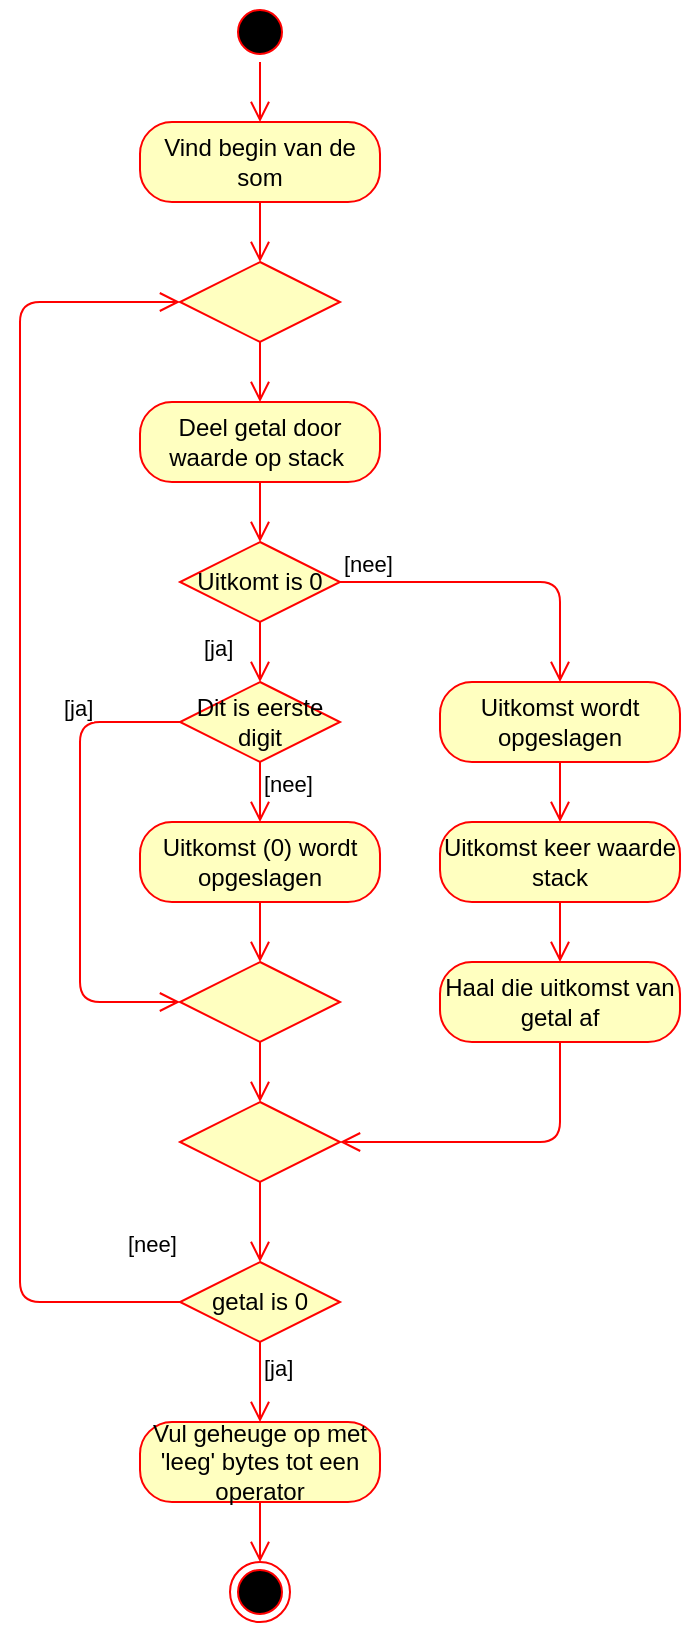<mxfile version="13.1.14" type="device"><diagram id="CTpewuYpt0Rlhsbr5MFp" name="Page-1"><mxGraphModel dx="1826" dy="726" grid="1" gridSize="10" guides="1" tooltips="1" connect="1" arrows="1" fold="1" page="1" pageScale="1" pageWidth="827" pageHeight="1169" math="0" shadow="0"><root><mxCell id="0"/><mxCell id="1" parent="0"/><mxCell id="YrQd1uWyYP43kUvffe1z-1" value="" style="ellipse;html=1;shape=startState;fillColor=#000000;strokeColor=#ff0000;" vertex="1" parent="1"><mxGeometry x="315" y="60" width="30" height="30" as="geometry"/></mxCell><mxCell id="YrQd1uWyYP43kUvffe1z-2" value="" style="edgeStyle=orthogonalEdgeStyle;html=1;verticalAlign=bottom;endArrow=open;endSize=8;strokeColor=#ff0000;" edge="1" source="YrQd1uWyYP43kUvffe1z-1" parent="1"><mxGeometry relative="1" as="geometry"><mxPoint x="330" y="120" as="targetPoint"/></mxGeometry></mxCell><mxCell id="YrQd1uWyYP43kUvffe1z-3" value="Vind begin van de som" style="rounded=1;whiteSpace=wrap;html=1;arcSize=40;fontColor=#000000;fillColor=#ffffc0;strokeColor=#ff0000;" vertex="1" parent="1"><mxGeometry x="270" y="120" width="120" height="40" as="geometry"/></mxCell><mxCell id="YrQd1uWyYP43kUvffe1z-4" value="" style="edgeStyle=orthogonalEdgeStyle;html=1;verticalAlign=bottom;endArrow=open;endSize=8;strokeColor=#ff0000;" edge="1" source="YrQd1uWyYP43kUvffe1z-3" parent="1"><mxGeometry relative="1" as="geometry"><mxPoint x="330" y="190" as="targetPoint"/></mxGeometry></mxCell><mxCell id="YrQd1uWyYP43kUvffe1z-5" value="Deel getal door waarde op stack&amp;nbsp;" style="rounded=1;whiteSpace=wrap;html=1;arcSize=40;fontColor=#000000;fillColor=#ffffc0;strokeColor=#ff0000;" vertex="1" parent="1"><mxGeometry x="270" y="260" width="120" height="40" as="geometry"/></mxCell><mxCell id="YrQd1uWyYP43kUvffe1z-6" value="" style="edgeStyle=orthogonalEdgeStyle;html=1;verticalAlign=bottom;endArrow=open;endSize=8;strokeColor=#ff0000;entryX=0.5;entryY=0;entryDx=0;entryDy=0;" edge="1" source="YrQd1uWyYP43kUvffe1z-5" parent="1" target="YrQd1uWyYP43kUvffe1z-9"><mxGeometry relative="1" as="geometry"><mxPoint x="325" y="330" as="targetPoint"/></mxGeometry></mxCell><mxCell id="YrQd1uWyYP43kUvffe1z-9" value="Uitkomt is 0" style="rhombus;whiteSpace=wrap;html=1;fillColor=#ffffc0;strokeColor=#ff0000;" vertex="1" parent="1"><mxGeometry x="290" y="330" width="80" height="40" as="geometry"/></mxCell><mxCell id="YrQd1uWyYP43kUvffe1z-10" value="[nee]" style="edgeStyle=orthogonalEdgeStyle;html=1;align=left;verticalAlign=bottom;endArrow=open;endSize=8;strokeColor=#ff0000;entryX=0.5;entryY=0;entryDx=0;entryDy=0;" edge="1" source="YrQd1uWyYP43kUvffe1z-9" parent="1" target="YrQd1uWyYP43kUvffe1z-15"><mxGeometry x="-1" relative="1" as="geometry"><mxPoint x="440" y="380" as="targetPoint"/></mxGeometry></mxCell><mxCell id="YrQd1uWyYP43kUvffe1z-11" value="[ja]" style="edgeStyle=orthogonalEdgeStyle;html=1;align=left;verticalAlign=top;endArrow=open;endSize=8;strokeColor=#ff0000;" edge="1" source="YrQd1uWyYP43kUvffe1z-9" parent="1"><mxGeometry x="-1" y="-30" relative="1" as="geometry"><mxPoint x="330" y="400" as="targetPoint"/><mxPoint as="offset"/></mxGeometry></mxCell><mxCell id="YrQd1uWyYP43kUvffe1z-12" value="Dit is eerste digit" style="rhombus;whiteSpace=wrap;html=1;fillColor=#ffffc0;strokeColor=#ff0000;" vertex="1" parent="1"><mxGeometry x="290" y="400" width="80" height="40" as="geometry"/></mxCell><mxCell id="YrQd1uWyYP43kUvffe1z-13" value="[nee]" style="edgeStyle=orthogonalEdgeStyle;html=1;align=left;verticalAlign=bottom;endArrow=open;endSize=8;strokeColor=#ff0000;" edge="1" source="YrQd1uWyYP43kUvffe1z-12" parent="1"><mxGeometry x="0.333" relative="1" as="geometry"><mxPoint x="330" y="470" as="targetPoint"/><mxPoint as="offset"/></mxGeometry></mxCell><mxCell id="YrQd1uWyYP43kUvffe1z-14" value="[ja]" style="edgeStyle=orthogonalEdgeStyle;html=1;align=left;verticalAlign=top;endArrow=open;endSize=8;strokeColor=#ff0000;entryX=0;entryY=0.5;entryDx=0;entryDy=0;" edge="1" source="YrQd1uWyYP43kUvffe1z-12" parent="1" target="YrQd1uWyYP43kUvffe1z-31"><mxGeometry x="-0.583" y="-22" relative="1" as="geometry"><mxPoint x="180" y="400" as="targetPoint"/><Array as="points"><mxPoint x="240" y="420"/><mxPoint x="240" y="560"/></Array><mxPoint x="12" y="-20" as="offset"/></mxGeometry></mxCell><mxCell id="YrQd1uWyYP43kUvffe1z-15" value="Uitkomst wordt opgeslagen" style="rounded=1;whiteSpace=wrap;html=1;arcSize=40;fontColor=#000000;fillColor=#ffffc0;strokeColor=#ff0000;" vertex="1" parent="1"><mxGeometry x="420" y="400" width="120" height="40" as="geometry"/></mxCell><mxCell id="YrQd1uWyYP43kUvffe1z-16" value="" style="edgeStyle=orthogonalEdgeStyle;html=1;verticalAlign=bottom;endArrow=open;endSize=8;strokeColor=#ff0000;" edge="1" source="YrQd1uWyYP43kUvffe1z-15" parent="1"><mxGeometry relative="1" as="geometry"><mxPoint x="480" y="470" as="targetPoint"/></mxGeometry></mxCell><mxCell id="YrQd1uWyYP43kUvffe1z-17" value="Uitkomst keer waarde stack" style="rounded=1;whiteSpace=wrap;html=1;arcSize=40;fontColor=#000000;fillColor=#ffffc0;strokeColor=#ff0000;" vertex="1" parent="1"><mxGeometry x="420" y="470" width="120" height="40" as="geometry"/></mxCell><mxCell id="YrQd1uWyYP43kUvffe1z-18" value="" style="edgeStyle=orthogonalEdgeStyle;html=1;verticalAlign=bottom;endArrow=open;endSize=8;strokeColor=#ff0000;" edge="1" source="YrQd1uWyYP43kUvffe1z-17" parent="1"><mxGeometry relative="1" as="geometry"><mxPoint x="480" y="540" as="targetPoint"/><Array as="points"><mxPoint x="480" y="540"/><mxPoint x="480" y="540"/></Array></mxGeometry></mxCell><mxCell id="YrQd1uWyYP43kUvffe1z-19" value="Uitkomst (0) wordt opgeslagen" style="rounded=1;whiteSpace=wrap;html=1;arcSize=40;fontColor=#000000;fillColor=#ffffc0;strokeColor=#ff0000;" vertex="1" parent="1"><mxGeometry x="270" y="470" width="120" height="40" as="geometry"/></mxCell><mxCell id="YrQd1uWyYP43kUvffe1z-20" value="" style="edgeStyle=orthogonalEdgeStyle;html=1;verticalAlign=bottom;endArrow=open;endSize=8;strokeColor=#ff0000;" edge="1" source="YrQd1uWyYP43kUvffe1z-19" parent="1"><mxGeometry relative="1" as="geometry"><mxPoint x="330" y="540" as="targetPoint"/></mxGeometry></mxCell><mxCell id="YrQd1uWyYP43kUvffe1z-26" value="" style="rhombus;whiteSpace=wrap;html=1;fillColor=#ffffc0;strokeColor=#ff0000;" vertex="1" parent="1"><mxGeometry x="290" y="190" width="80" height="40" as="geometry"/></mxCell><mxCell id="YrQd1uWyYP43kUvffe1z-28" value="" style="edgeStyle=orthogonalEdgeStyle;html=1;align=left;verticalAlign=top;endArrow=open;endSize=8;strokeColor=#ff0000;" edge="1" source="YrQd1uWyYP43kUvffe1z-26" parent="1"><mxGeometry x="-1" relative="1" as="geometry"><mxPoint x="330" y="260" as="targetPoint"/></mxGeometry></mxCell><mxCell id="YrQd1uWyYP43kUvffe1z-31" value="" style="rhombus;whiteSpace=wrap;html=1;fillColor=#ffffc0;strokeColor=#ff0000;" vertex="1" parent="1"><mxGeometry x="290" y="540" width="80" height="40" as="geometry"/></mxCell><mxCell id="YrQd1uWyYP43kUvffe1z-33" value="" style="edgeStyle=orthogonalEdgeStyle;html=1;align=left;verticalAlign=top;endArrow=open;endSize=8;strokeColor=#ff0000;" edge="1" source="YrQd1uWyYP43kUvffe1z-31" parent="1"><mxGeometry x="-1" relative="1" as="geometry"><mxPoint x="330" y="610" as="targetPoint"/></mxGeometry></mxCell><mxCell id="YrQd1uWyYP43kUvffe1z-34" value="" style="rhombus;whiteSpace=wrap;html=1;fillColor=#ffffc0;strokeColor=#ff0000;" vertex="1" parent="1"><mxGeometry x="290" y="610" width="80" height="40" as="geometry"/></mxCell><mxCell id="YrQd1uWyYP43kUvffe1z-37" value="getal is 0" style="rhombus;whiteSpace=wrap;html=1;fillColor=#ffffc0;strokeColor=#ff0000;" vertex="1" parent="1"><mxGeometry x="290" y="690" width="80" height="40" as="geometry"/></mxCell><mxCell id="YrQd1uWyYP43kUvffe1z-38" value="[nee]" style="edgeStyle=orthogonalEdgeStyle;html=1;align=left;verticalAlign=bottom;endArrow=open;endSize=8;strokeColor=#ff0000;entryX=0;entryY=0.5;entryDx=0;entryDy=0;exitX=0;exitY=0.5;exitDx=0;exitDy=0;" edge="1" source="YrQd1uWyYP43kUvffe1z-37" parent="1" target="YrQd1uWyYP43kUvffe1z-26"><mxGeometry x="-0.917" y="-20" relative="1" as="geometry"><mxPoint x="420" y="860" as="targetPoint"/><mxPoint x="260" y="730" as="sourcePoint"/><Array as="points"><mxPoint x="210" y="710"/><mxPoint x="210" y="210"/></Array><mxPoint x="-1" as="offset"/></mxGeometry></mxCell><mxCell id="YrQd1uWyYP43kUvffe1z-39" value="[ja]" style="edgeStyle=orthogonalEdgeStyle;html=1;align=left;verticalAlign=top;endArrow=open;endSize=8;strokeColor=#ff0000;" edge="1" source="YrQd1uWyYP43kUvffe1z-37" parent="1"><mxGeometry x="-1" relative="1" as="geometry"><mxPoint x="330" y="770" as="targetPoint"/></mxGeometry></mxCell><mxCell id="YrQd1uWyYP43kUvffe1z-41" value="Vul geheuge op met 'leeg' bytes tot een operator" style="rounded=1;whiteSpace=wrap;html=1;arcSize=40;fontColor=#000000;fillColor=#ffffc0;strokeColor=#ff0000;" vertex="1" parent="1"><mxGeometry x="270" y="770" width="120" height="40" as="geometry"/></mxCell><mxCell id="YrQd1uWyYP43kUvffe1z-42" value="" style="edgeStyle=orthogonalEdgeStyle;html=1;verticalAlign=bottom;endArrow=open;endSize=8;strokeColor=#ff0000;" edge="1" source="YrQd1uWyYP43kUvffe1z-41" parent="1"><mxGeometry relative="1" as="geometry"><mxPoint x="330" y="840" as="targetPoint"/></mxGeometry></mxCell><mxCell id="YrQd1uWyYP43kUvffe1z-43" value="" style="ellipse;html=1;shape=endState;fillColor=#000000;strokeColor=#ff0000;" vertex="1" parent="1"><mxGeometry x="315" y="840" width="30" height="30" as="geometry"/></mxCell><mxCell id="YrQd1uWyYP43kUvffe1z-44" value="Haal die uitkomst van getal af" style="rounded=1;whiteSpace=wrap;html=1;arcSize=40;fontColor=#000000;fillColor=#ffffc0;strokeColor=#ff0000;" vertex="1" parent="1"><mxGeometry x="420" y="540" width="120" height="40" as="geometry"/></mxCell><mxCell id="YrQd1uWyYP43kUvffe1z-45" value="" style="edgeStyle=orthogonalEdgeStyle;html=1;verticalAlign=bottom;endArrow=open;endSize=8;strokeColor=#ff0000;entryX=1;entryY=0.5;entryDx=0;entryDy=0;" edge="1" source="YrQd1uWyYP43kUvffe1z-44" parent="1" target="YrQd1uWyYP43kUvffe1z-34"><mxGeometry relative="1" as="geometry"><mxPoint x="380" y="770" as="targetPoint"/><Array as="points"><mxPoint x="480" y="630"/></Array></mxGeometry></mxCell><mxCell id="YrQd1uWyYP43kUvffe1z-46" value="" style="edgeStyle=orthogonalEdgeStyle;html=1;align=left;verticalAlign=top;endArrow=open;endSize=8;strokeColor=#ff0000;exitX=0.5;exitY=1;exitDx=0;exitDy=0;" edge="1" parent="1" source="YrQd1uWyYP43kUvffe1z-34"><mxGeometry x="-1" relative="1" as="geometry"><mxPoint x="330" y="690" as="targetPoint"/><mxPoint x="340" y="590" as="sourcePoint"/></mxGeometry></mxCell></root></mxGraphModel></diagram></mxfile>